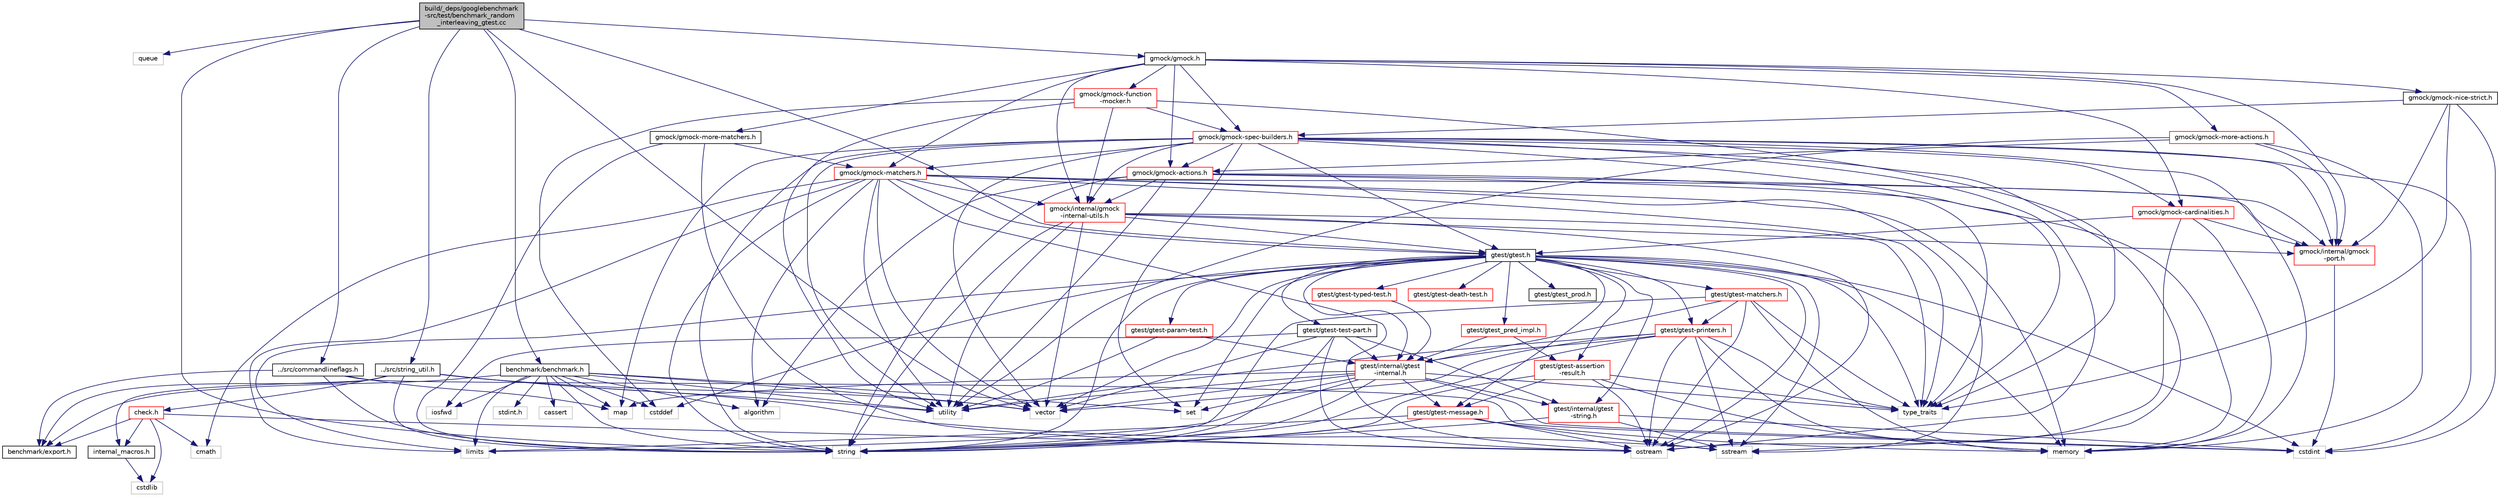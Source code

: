 digraph "build/_deps/googlebenchmark-src/test/benchmark_random_interleaving_gtest.cc"
{
 // LATEX_PDF_SIZE
  edge [fontname="Helvetica",fontsize="10",labelfontname="Helvetica",labelfontsize="10"];
  node [fontname="Helvetica",fontsize="10",shape=record];
  Node1 [label="build/_deps/googlebenchmark\l-src/test/benchmark_random\l_interleaving_gtest.cc",height=0.2,width=0.4,color="black", fillcolor="grey75", style="filled", fontcolor="black",tooltip=" "];
  Node1 -> Node2 [color="midnightblue",fontsize="10",style="solid"];
  Node2 [label="queue",height=0.2,width=0.4,color="grey75", fillcolor="white", style="filled",tooltip=" "];
  Node1 -> Node3 [color="midnightblue",fontsize="10",style="solid"];
  Node3 [label="string",height=0.2,width=0.4,color="grey75", fillcolor="white", style="filled",tooltip=" "];
  Node1 -> Node4 [color="midnightblue",fontsize="10",style="solid"];
  Node4 [label="vector",height=0.2,width=0.4,color="grey75", fillcolor="white", style="filled",tooltip=" "];
  Node1 -> Node5 [color="midnightblue",fontsize="10",style="solid"];
  Node5 [label="../src/commandlineflags.h",height=0.2,width=0.4,color="black", fillcolor="white", style="filled",URL="$commandlineflags_8h.html",tooltip=" "];
  Node5 -> Node6 [color="midnightblue",fontsize="10",style="solid"];
  Node6 [label="cstdint",height=0.2,width=0.4,color="grey75", fillcolor="white", style="filled",tooltip=" "];
  Node5 -> Node7 [color="midnightblue",fontsize="10",style="solid"];
  Node7 [label="map",height=0.2,width=0.4,color="grey75", fillcolor="white", style="filled",tooltip=" "];
  Node5 -> Node3 [color="midnightblue",fontsize="10",style="solid"];
  Node5 -> Node8 [color="midnightblue",fontsize="10",style="solid"];
  Node8 [label="benchmark/export.h",height=0.2,width=0.4,color="black", fillcolor="white", style="filled",URL="$export_8h.html",tooltip=" "];
  Node1 -> Node9 [color="midnightblue",fontsize="10",style="solid"];
  Node9 [label="../src/string_util.h",height=0.2,width=0.4,color="black", fillcolor="white", style="filled",URL="$string__util_8h.html",tooltip=" "];
  Node9 -> Node10 [color="midnightblue",fontsize="10",style="solid"];
  Node10 [label="sstream",height=0.2,width=0.4,color="grey75", fillcolor="white", style="filled",tooltip=" "];
  Node9 -> Node3 [color="midnightblue",fontsize="10",style="solid"];
  Node9 -> Node11 [color="midnightblue",fontsize="10",style="solid"];
  Node11 [label="utility",height=0.2,width=0.4,color="grey75", fillcolor="white", style="filled",tooltip=" "];
  Node9 -> Node4 [color="midnightblue",fontsize="10",style="solid"];
  Node9 -> Node8 [color="midnightblue",fontsize="10",style="solid"];
  Node9 -> Node12 [color="midnightblue",fontsize="10",style="solid"];
  Node12 [label="check.h",height=0.2,width=0.4,color="red", fillcolor="white", style="filled",URL="$check_8h.html",tooltip=" "];
  Node12 -> Node13 [color="midnightblue",fontsize="10",style="solid"];
  Node13 [label="cmath",height=0.2,width=0.4,color="grey75", fillcolor="white", style="filled",tooltip=" "];
  Node12 -> Node14 [color="midnightblue",fontsize="10",style="solid"];
  Node14 [label="cstdlib",height=0.2,width=0.4,color="grey75", fillcolor="white", style="filled",tooltip=" "];
  Node12 -> Node15 [color="midnightblue",fontsize="10",style="solid"];
  Node15 [label="ostream",height=0.2,width=0.4,color="grey75", fillcolor="white", style="filled",tooltip=" "];
  Node12 -> Node8 [color="midnightblue",fontsize="10",style="solid"];
  Node12 -> Node16 [color="midnightblue",fontsize="10",style="solid"];
  Node16 [label="internal_macros.h",height=0.2,width=0.4,color="black", fillcolor="white", style="filled",URL="$internal__macros_8h.html",tooltip=" "];
  Node16 -> Node14 [color="midnightblue",fontsize="10",style="solid"];
  Node9 -> Node16 [color="midnightblue",fontsize="10",style="solid"];
  Node1 -> Node19 [color="midnightblue",fontsize="10",style="solid"];
  Node19 [label="benchmark/benchmark.h",height=0.2,width=0.4,color="black", fillcolor="white", style="filled",URL="$benchmark_8h.html",tooltip=" "];
  Node19 -> Node20 [color="midnightblue",fontsize="10",style="solid"];
  Node20 [label="stdint.h",height=0.2,width=0.4,color="grey75", fillcolor="white", style="filled",tooltip=" "];
  Node19 -> Node21 [color="midnightblue",fontsize="10",style="solid"];
  Node21 [label="algorithm",height=0.2,width=0.4,color="grey75", fillcolor="white", style="filled",tooltip=" "];
  Node19 -> Node22 [color="midnightblue",fontsize="10",style="solid"];
  Node22 [label="cassert",height=0.2,width=0.4,color="grey75", fillcolor="white", style="filled",tooltip=" "];
  Node19 -> Node23 [color="midnightblue",fontsize="10",style="solid"];
  Node23 [label="cstddef",height=0.2,width=0.4,color="grey75", fillcolor="white", style="filled",tooltip=" "];
  Node19 -> Node24 [color="midnightblue",fontsize="10",style="solid"];
  Node24 [label="iosfwd",height=0.2,width=0.4,color="grey75", fillcolor="white", style="filled",tooltip=" "];
  Node19 -> Node25 [color="midnightblue",fontsize="10",style="solid"];
  Node25 [label="limits",height=0.2,width=0.4,color="grey75", fillcolor="white", style="filled",tooltip=" "];
  Node19 -> Node7 [color="midnightblue",fontsize="10",style="solid"];
  Node19 -> Node26 [color="midnightblue",fontsize="10",style="solid"];
  Node26 [label="set",height=0.2,width=0.4,color="grey75", fillcolor="white", style="filled",tooltip=" "];
  Node19 -> Node3 [color="midnightblue",fontsize="10",style="solid"];
  Node19 -> Node11 [color="midnightblue",fontsize="10",style="solid"];
  Node19 -> Node4 [color="midnightblue",fontsize="10",style="solid"];
  Node19 -> Node8 [color="midnightblue",fontsize="10",style="solid"];
  Node1 -> Node27 [color="midnightblue",fontsize="10",style="solid"];
  Node27 [label="gmock/gmock.h",height=0.2,width=0.4,color="black", fillcolor="white", style="filled",URL="$gmock_8h.html",tooltip=" "];
  Node27 -> Node28 [color="midnightblue",fontsize="10",style="solid"];
  Node28 [label="gmock/gmock-actions.h",height=0.2,width=0.4,color="red", fillcolor="white", style="filled",URL="$gmock-actions_8h.html",tooltip=" "];
  Node28 -> Node21 [color="midnightblue",fontsize="10",style="solid"];
  Node28 -> Node32 [color="midnightblue",fontsize="10",style="solid"];
  Node32 [label="memory",height=0.2,width=0.4,color="grey75", fillcolor="white", style="filled",tooltip=" "];
  Node28 -> Node3 [color="midnightblue",fontsize="10",style="solid"];
  Node28 -> Node34 [color="midnightblue",fontsize="10",style="solid"];
  Node34 [label="type_traits",height=0.2,width=0.4,color="grey75", fillcolor="white", style="filled",tooltip=" "];
  Node28 -> Node11 [color="midnightblue",fontsize="10",style="solid"];
  Node28 -> Node35 [color="midnightblue",fontsize="10",style="solid"];
  Node35 [label="gmock/internal/gmock\l-internal-utils.h",height=0.2,width=0.4,color="red", fillcolor="white", style="filled",URL="$gmock-internal-utils_8h.html",tooltip=" "];
  Node35 -> Node15 [color="midnightblue",fontsize="10",style="solid"];
  Node35 -> Node3 [color="midnightblue",fontsize="10",style="solid"];
  Node35 -> Node34 [color="midnightblue",fontsize="10",style="solid"];
  Node35 -> Node11 [color="midnightblue",fontsize="10",style="solid"];
  Node35 -> Node4 [color="midnightblue",fontsize="10",style="solid"];
  Node35 -> Node37 [color="midnightblue",fontsize="10",style="solid"];
  Node37 [label="gmock/internal/gmock\l-port.h",height=0.2,width=0.4,color="red", fillcolor="white", style="filled",URL="$gmock-port_8h.html",tooltip=" "];
  Node37 -> Node6 [color="midnightblue",fontsize="10",style="solid"];
  Node35 -> Node56 [color="midnightblue",fontsize="10",style="solid"];
  Node56 [label="gtest/gtest.h",height=0.2,width=0.4,color="black", fillcolor="white", style="filled",URL="$gtest_8h.html",tooltip=" "];
  Node56 -> Node23 [color="midnightblue",fontsize="10",style="solid"];
  Node56 -> Node6 [color="midnightblue",fontsize="10",style="solid"];
  Node56 -> Node25 [color="midnightblue",fontsize="10",style="solid"];
  Node56 -> Node32 [color="midnightblue",fontsize="10",style="solid"];
  Node56 -> Node15 [color="midnightblue",fontsize="10",style="solid"];
  Node56 -> Node26 [color="midnightblue",fontsize="10",style="solid"];
  Node56 -> Node10 [color="midnightblue",fontsize="10",style="solid"];
  Node56 -> Node3 [color="midnightblue",fontsize="10",style="solid"];
  Node56 -> Node34 [color="midnightblue",fontsize="10",style="solid"];
  Node56 -> Node4 [color="midnightblue",fontsize="10",style="solid"];
  Node56 -> Node57 [color="midnightblue",fontsize="10",style="solid"];
  Node57 [label="gtest/gtest-assertion\l-result.h",height=0.2,width=0.4,color="red", fillcolor="white", style="filled",URL="$gtest-assertion-result_8h.html",tooltip=" "];
  Node57 -> Node32 [color="midnightblue",fontsize="10",style="solid"];
  Node57 -> Node15 [color="midnightblue",fontsize="10",style="solid"];
  Node57 -> Node3 [color="midnightblue",fontsize="10",style="solid"];
  Node57 -> Node34 [color="midnightblue",fontsize="10",style="solid"];
  Node57 -> Node58 [color="midnightblue",fontsize="10",style="solid"];
  Node58 [label="gtest/gtest-message.h",height=0.2,width=0.4,color="red", fillcolor="white", style="filled",URL="$gtest-message_8h.html",tooltip=" "];
  Node58 -> Node25 [color="midnightblue",fontsize="10",style="solid"];
  Node58 -> Node32 [color="midnightblue",fontsize="10",style="solid"];
  Node58 -> Node15 [color="midnightblue",fontsize="10",style="solid"];
  Node58 -> Node10 [color="midnightblue",fontsize="10",style="solid"];
  Node58 -> Node3 [color="midnightblue",fontsize="10",style="solid"];
  Node56 -> Node59 [color="midnightblue",fontsize="10",style="solid"];
  Node59 [label="gtest/gtest-death-test.h",height=0.2,width=0.4,color="red", fillcolor="white", style="filled",URL="$gtest-death-test_8h.html",tooltip=" "];
  Node56 -> Node61 [color="midnightblue",fontsize="10",style="solid"];
  Node61 [label="gtest/gtest-matchers.h",height=0.2,width=0.4,color="red", fillcolor="white", style="filled",URL="$gtest-matchers_8h.html",tooltip=" "];
  Node61 -> Node32 [color="midnightblue",fontsize="10",style="solid"];
  Node61 -> Node15 [color="midnightblue",fontsize="10",style="solid"];
  Node61 -> Node3 [color="midnightblue",fontsize="10",style="solid"];
  Node61 -> Node34 [color="midnightblue",fontsize="10",style="solid"];
  Node61 -> Node63 [color="midnightblue",fontsize="10",style="solid"];
  Node63 [label="gtest/gtest-printers.h",height=0.2,width=0.4,color="red", fillcolor="white", style="filled",URL="$gtest-printers_8h.html",tooltip=" "];
  Node63 -> Node32 [color="midnightblue",fontsize="10",style="solid"];
  Node63 -> Node15 [color="midnightblue",fontsize="10",style="solid"];
  Node63 -> Node10 [color="midnightblue",fontsize="10",style="solid"];
  Node63 -> Node3 [color="midnightblue",fontsize="10",style="solid"];
  Node63 -> Node34 [color="midnightblue",fontsize="10",style="solid"];
  Node63 -> Node11 [color="midnightblue",fontsize="10",style="solid"];
  Node63 -> Node4 [color="midnightblue",fontsize="10",style="solid"];
  Node63 -> Node64 [color="midnightblue",fontsize="10",style="solid"];
  Node64 [label="gtest/internal/gtest\l-internal.h",height=0.2,width=0.4,color="red", fillcolor="white", style="filled",URL="$gtest-internal_8h.html",tooltip=" "];
  Node64 -> Node6 [color="midnightblue",fontsize="10",style="solid"];
  Node64 -> Node25 [color="midnightblue",fontsize="10",style="solid"];
  Node64 -> Node7 [color="midnightblue",fontsize="10",style="solid"];
  Node64 -> Node26 [color="midnightblue",fontsize="10",style="solid"];
  Node64 -> Node3 [color="midnightblue",fontsize="10",style="solid"];
  Node64 -> Node34 [color="midnightblue",fontsize="10",style="solid"];
  Node64 -> Node11 [color="midnightblue",fontsize="10",style="solid"];
  Node64 -> Node4 [color="midnightblue",fontsize="10",style="solid"];
  Node64 -> Node58 [color="midnightblue",fontsize="10",style="solid"];
  Node64 -> Node67 [color="midnightblue",fontsize="10",style="solid"];
  Node67 [label="gtest/internal/gtest\l-string.h",height=0.2,width=0.4,color="red", fillcolor="white", style="filled",URL="$gtest-string_8h.html",tooltip=" "];
  Node67 -> Node6 [color="midnightblue",fontsize="10",style="solid"];
  Node67 -> Node10 [color="midnightblue",fontsize="10",style="solid"];
  Node67 -> Node3 [color="midnightblue",fontsize="10",style="solid"];
  Node61 -> Node64 [color="midnightblue",fontsize="10",style="solid"];
  Node56 -> Node58 [color="midnightblue",fontsize="10",style="solid"];
  Node56 -> Node70 [color="midnightblue",fontsize="10",style="solid"];
  Node70 [label="gtest/gtest-param-test.h",height=0.2,width=0.4,color="red", fillcolor="white", style="filled",URL="$gtest-param-test_8h.html",tooltip=" "];
  Node70 -> Node11 [color="midnightblue",fontsize="10",style="solid"];
  Node70 -> Node64 [color="midnightblue",fontsize="10",style="solid"];
  Node56 -> Node63 [color="midnightblue",fontsize="10",style="solid"];
  Node56 -> Node74 [color="midnightblue",fontsize="10",style="solid"];
  Node74 [label="gtest/gtest-test-part.h",height=0.2,width=0.4,color="black", fillcolor="white", style="filled",URL="$gtest-test-part_8h.html",tooltip=" "];
  Node74 -> Node24 [color="midnightblue",fontsize="10",style="solid"];
  Node74 -> Node15 [color="midnightblue",fontsize="10",style="solid"];
  Node74 -> Node3 [color="midnightblue",fontsize="10",style="solid"];
  Node74 -> Node4 [color="midnightblue",fontsize="10",style="solid"];
  Node74 -> Node64 [color="midnightblue",fontsize="10",style="solid"];
  Node74 -> Node67 [color="midnightblue",fontsize="10",style="solid"];
  Node56 -> Node75 [color="midnightblue",fontsize="10",style="solid"];
  Node75 [label="gtest/gtest-typed-test.h",height=0.2,width=0.4,color="red", fillcolor="white", style="filled",URL="$gtest-typed-test_8h.html",tooltip=" "];
  Node75 -> Node64 [color="midnightblue",fontsize="10",style="solid"];
  Node56 -> Node76 [color="midnightblue",fontsize="10",style="solid"];
  Node76 [label="gtest/gtest_pred_impl.h",height=0.2,width=0.4,color="red", fillcolor="white", style="filled",URL="$gtest__pred__impl_8h.html",tooltip=" "];
  Node76 -> Node57 [color="midnightblue",fontsize="10",style="solid"];
  Node76 -> Node64 [color="midnightblue",fontsize="10",style="solid"];
  Node56 -> Node77 [color="midnightblue",fontsize="10",style="solid"];
  Node77 [label="gtest/gtest_prod.h",height=0.2,width=0.4,color="black", fillcolor="white", style="filled",URL="$gtest__prod_8h.html",tooltip=" "];
  Node56 -> Node64 [color="midnightblue",fontsize="10",style="solid"];
  Node56 -> Node67 [color="midnightblue",fontsize="10",style="solid"];
  Node28 -> Node37 [color="midnightblue",fontsize="10",style="solid"];
  Node27 -> Node79 [color="midnightblue",fontsize="10",style="solid"];
  Node79 [label="gmock/gmock-cardinalities.h",height=0.2,width=0.4,color="red", fillcolor="white", style="filled",URL="$gmock-cardinalities_8h.html",tooltip=" "];
  Node79 -> Node32 [color="midnightblue",fontsize="10",style="solid"];
  Node79 -> Node15 [color="midnightblue",fontsize="10",style="solid"];
  Node79 -> Node37 [color="midnightblue",fontsize="10",style="solid"];
  Node79 -> Node56 [color="midnightblue",fontsize="10",style="solid"];
  Node27 -> Node81 [color="midnightblue",fontsize="10",style="solid"];
  Node81 [label="gmock/gmock-function\l-mocker.h",height=0.2,width=0.4,color="red", fillcolor="white", style="filled",URL="$gmock-function-mocker_8h.html",tooltip=" "];
  Node81 -> Node23 [color="midnightblue",fontsize="10",style="solid"];
  Node81 -> Node34 [color="midnightblue",fontsize="10",style="solid"];
  Node81 -> Node11 [color="midnightblue",fontsize="10",style="solid"];
  Node81 -> Node82 [color="midnightblue",fontsize="10",style="solid"];
  Node82 [label="gmock/gmock-spec-builders.h",height=0.2,width=0.4,color="red", fillcolor="white", style="filled",URL="$gmock-spec-builders_8h.html",tooltip=" "];
  Node82 -> Node6 [color="midnightblue",fontsize="10",style="solid"];
  Node82 -> Node7 [color="midnightblue",fontsize="10",style="solid"];
  Node82 -> Node32 [color="midnightblue",fontsize="10",style="solid"];
  Node82 -> Node15 [color="midnightblue",fontsize="10",style="solid"];
  Node82 -> Node26 [color="midnightblue",fontsize="10",style="solid"];
  Node82 -> Node10 [color="midnightblue",fontsize="10",style="solid"];
  Node82 -> Node3 [color="midnightblue",fontsize="10",style="solid"];
  Node82 -> Node34 [color="midnightblue",fontsize="10",style="solid"];
  Node82 -> Node11 [color="midnightblue",fontsize="10",style="solid"];
  Node82 -> Node4 [color="midnightblue",fontsize="10",style="solid"];
  Node82 -> Node28 [color="midnightblue",fontsize="10",style="solid"];
  Node82 -> Node79 [color="midnightblue",fontsize="10",style="solid"];
  Node82 -> Node83 [color="midnightblue",fontsize="10",style="solid"];
  Node83 [label="gmock/gmock-matchers.h",height=0.2,width=0.4,color="red", fillcolor="white", style="filled",URL="$gmock-matchers_8h.html",tooltip=" "];
  Node83 -> Node21 [color="midnightblue",fontsize="10",style="solid"];
  Node83 -> Node13 [color="midnightblue",fontsize="10",style="solid"];
  Node83 -> Node25 [color="midnightblue",fontsize="10",style="solid"];
  Node83 -> Node32 [color="midnightblue",fontsize="10",style="solid"];
  Node83 -> Node15 [color="midnightblue",fontsize="10",style="solid"];
  Node83 -> Node10 [color="midnightblue",fontsize="10",style="solid"];
  Node83 -> Node3 [color="midnightblue",fontsize="10",style="solid"];
  Node83 -> Node34 [color="midnightblue",fontsize="10",style="solid"];
  Node83 -> Node11 [color="midnightblue",fontsize="10",style="solid"];
  Node83 -> Node4 [color="midnightblue",fontsize="10",style="solid"];
  Node83 -> Node35 [color="midnightblue",fontsize="10",style="solid"];
  Node83 -> Node37 [color="midnightblue",fontsize="10",style="solid"];
  Node83 -> Node56 [color="midnightblue",fontsize="10",style="solid"];
  Node82 -> Node35 [color="midnightblue",fontsize="10",style="solid"];
  Node82 -> Node37 [color="midnightblue",fontsize="10",style="solid"];
  Node82 -> Node56 [color="midnightblue",fontsize="10",style="solid"];
  Node81 -> Node35 [color="midnightblue",fontsize="10",style="solid"];
  Node27 -> Node83 [color="midnightblue",fontsize="10",style="solid"];
  Node27 -> Node87 [color="midnightblue",fontsize="10",style="solid"];
  Node87 [label="gmock/gmock-more-actions.h",height=0.2,width=0.4,color="red", fillcolor="white", style="filled",URL="$gmock-more-actions_8h.html",tooltip=" "];
  Node87 -> Node32 [color="midnightblue",fontsize="10",style="solid"];
  Node87 -> Node11 [color="midnightblue",fontsize="10",style="solid"];
  Node87 -> Node28 [color="midnightblue",fontsize="10",style="solid"];
  Node87 -> Node37 [color="midnightblue",fontsize="10",style="solid"];
  Node27 -> Node89 [color="midnightblue",fontsize="10",style="solid"];
  Node89 [label="gmock/gmock-more-matchers.h",height=0.2,width=0.4,color="black", fillcolor="white", style="filled",URL="$gmock-more-matchers_8h.html",tooltip=" "];
  Node89 -> Node15 [color="midnightblue",fontsize="10",style="solid"];
  Node89 -> Node3 [color="midnightblue",fontsize="10",style="solid"];
  Node89 -> Node83 [color="midnightblue",fontsize="10",style="solid"];
  Node27 -> Node90 [color="midnightblue",fontsize="10",style="solid"];
  Node90 [label="gmock/gmock-nice-strict.h",height=0.2,width=0.4,color="black", fillcolor="white", style="filled",URL="$gmock-nice-strict_8h.html",tooltip=" "];
  Node90 -> Node6 [color="midnightblue",fontsize="10",style="solid"];
  Node90 -> Node34 [color="midnightblue",fontsize="10",style="solid"];
  Node90 -> Node82 [color="midnightblue",fontsize="10",style="solid"];
  Node90 -> Node37 [color="midnightblue",fontsize="10",style="solid"];
  Node27 -> Node82 [color="midnightblue",fontsize="10",style="solid"];
  Node27 -> Node35 [color="midnightblue",fontsize="10",style="solid"];
  Node27 -> Node37 [color="midnightblue",fontsize="10",style="solid"];
  Node1 -> Node56 [color="midnightblue",fontsize="10",style="solid"];
}
